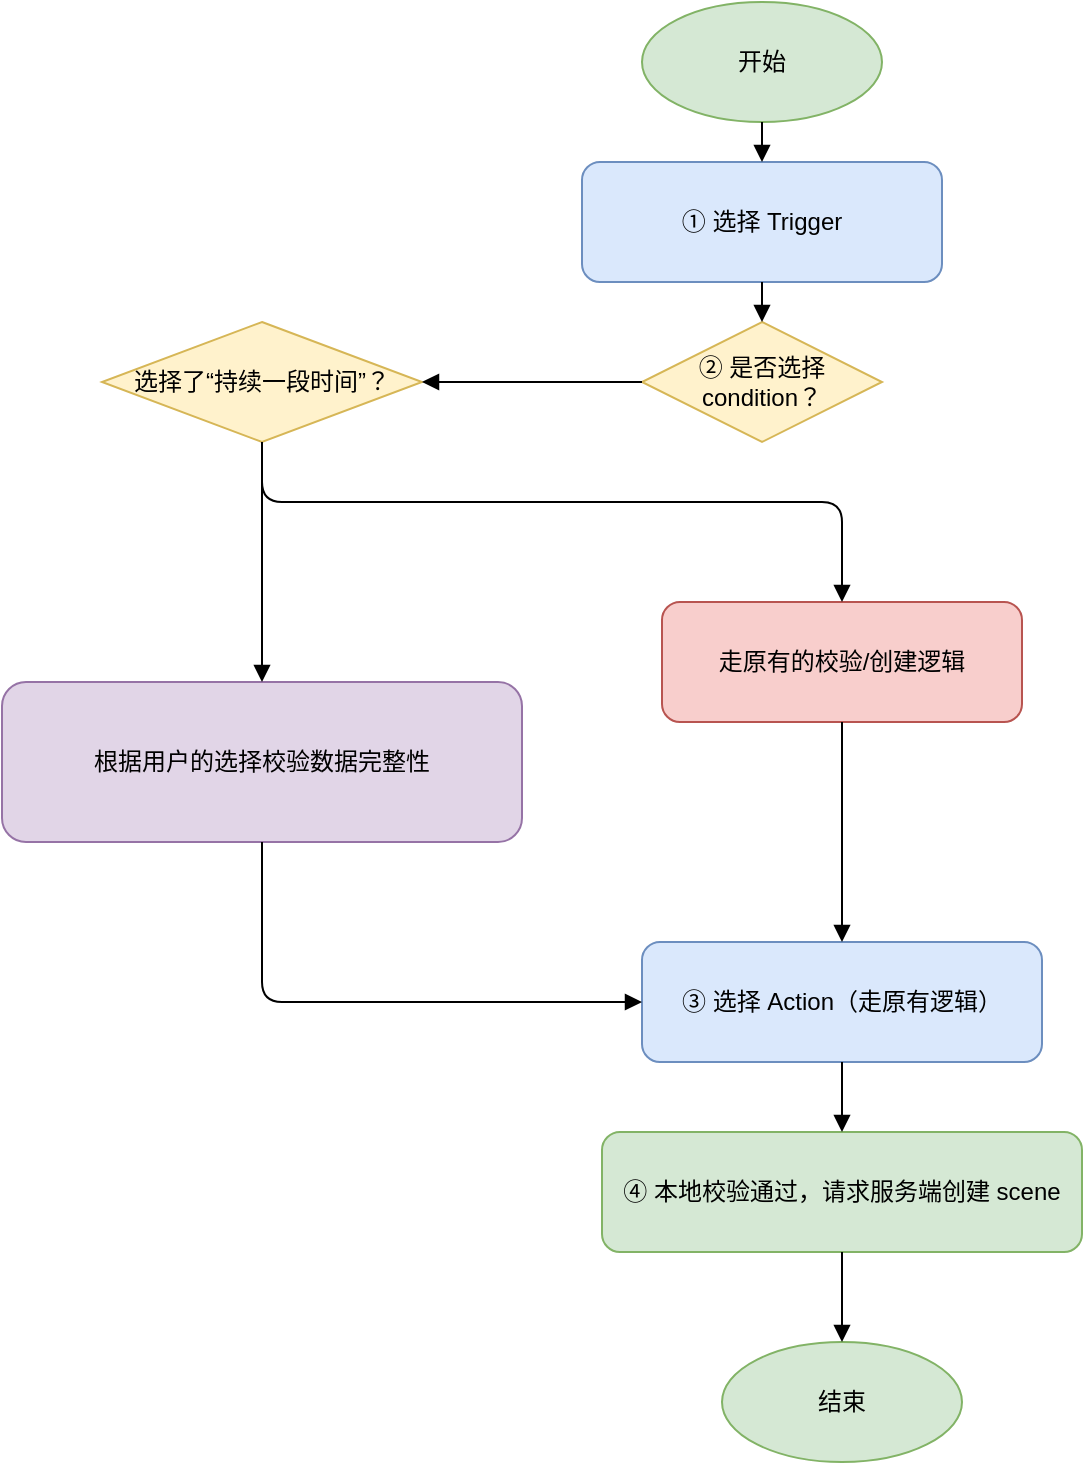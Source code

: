 <mxfile version="28.0.7">
  <diagram name="设备命名校验流程" id="6oob6z-n-mkgtFO_7ctP">
    <mxGraphModel dx="2253" dy="761" grid="1" gridSize="10" guides="1" tooltips="1" connect="1" arrows="1" fold="1" page="1" pageScale="1" pageWidth="827" pageHeight="1169" math="0" shadow="0">
      <root>
        <mxCell id="0" />
        <mxCell id="1" parent="0" />
        <mxCell id="ZZW7LxImDGQzBKNW6Znl-19" value="开始" style="ellipse;whiteSpace=wrap;html=1;fillColor=#d5e8d4;strokeColor=#82b366;" vertex="1" parent="1">
          <mxGeometry x="300" y="20" width="120" height="60" as="geometry" />
        </mxCell>
        <mxCell id="ZZW7LxImDGQzBKNW6Znl-20" value="① 选择 Trigger" style="rounded=1;whiteSpace=wrap;html=1;fillColor=#dae8fc;strokeColor=#6c8ebf;" vertex="1" parent="1">
          <mxGeometry x="270" y="100" width="180" height="60" as="geometry" />
        </mxCell>
        <mxCell id="ZZW7LxImDGQzBKNW6Znl-21" value="② 是否选择 condition？" style="rhombus;whiteSpace=wrap;html=1;fillColor=#fff2cc;strokeColor=#d6b656;" vertex="1" parent="1">
          <mxGeometry x="300" y="180" width="120" height="60" as="geometry" />
        </mxCell>
        <mxCell id="ZZW7LxImDGQzBKNW6Znl-22" value="选择了“持续一段时间”？" style="rhombus;whiteSpace=wrap;html=1;fillColor=#fff2cc;strokeColor=#d6b656;" vertex="1" parent="1">
          <mxGeometry x="30" y="180" width="160" height="60" as="geometry" />
        </mxCell>
        <mxCell id="ZZW7LxImDGQzBKNW6Znl-23" value="根据用户的选择校验数据完整性" style="rounded=1;whiteSpace=wrap;html=1;fillColor=#e1d5e7;strokeColor=#9673a6;" vertex="1" parent="1">
          <mxGeometry x="-20" y="360" width="260" height="80" as="geometry" />
        </mxCell>
        <mxCell id="ZZW7LxImDGQzBKNW6Znl-24" value="走原有的校验/创建逻辑" style="rounded=1;whiteSpace=wrap;html=1;fillColor=#f8cecc;strokeColor=#b85450;" vertex="1" parent="1">
          <mxGeometry x="310" y="320" width="180" height="60" as="geometry" />
        </mxCell>
        <mxCell id="ZZW7LxImDGQzBKNW6Znl-25" value="③ 选择 Action（走原有逻辑）" style="rounded=1;whiteSpace=wrap;html=1;fillColor=#dae8fc;strokeColor=#6c8ebf;" vertex="1" parent="1">
          <mxGeometry x="300" y="490" width="200" height="60" as="geometry" />
        </mxCell>
        <mxCell id="ZZW7LxImDGQzBKNW6Znl-26" value="④ 本地校验通过，请求服务端创建 scene" style="rounded=1;whiteSpace=wrap;html=1;fillColor=#d5e8d4;strokeColor=#82b366;" vertex="1" parent="1">
          <mxGeometry x="280" y="585" width="240" height="60" as="geometry" />
        </mxCell>
        <mxCell id="ZZW7LxImDGQzBKNW6Znl-27" value="结束" style="ellipse;whiteSpace=wrap;html=1;fillColor=#d5e8d4;strokeColor=#82b366;" vertex="1" parent="1">
          <mxGeometry x="340" y="690" width="120" height="60" as="geometry" />
        </mxCell>
        <mxCell id="ZZW7LxImDGQzBKNW6Znl-28" style="endArrow=block;" edge="1" parent="1" source="ZZW7LxImDGQzBKNW6Znl-19" target="ZZW7LxImDGQzBKNW6Znl-20">
          <mxGeometry relative="1" as="geometry" />
        </mxCell>
        <mxCell id="ZZW7LxImDGQzBKNW6Znl-29" style="endArrow=block;" edge="1" parent="1" source="ZZW7LxImDGQzBKNW6Znl-20" target="ZZW7LxImDGQzBKNW6Znl-21">
          <mxGeometry relative="1" as="geometry" />
        </mxCell>
        <mxCell id="ZZW7LxImDGQzBKNW6Znl-30" style="endArrow=block;" edge="1" parent="1" source="ZZW7LxImDGQzBKNW6Znl-21" target="ZZW7LxImDGQzBKNW6Znl-22">
          <mxGeometry relative="1" as="geometry" />
        </mxCell>
        <mxCell id="ZZW7LxImDGQzBKNW6Znl-31" style="endArrow=block;" edge="1" parent="1" source="ZZW7LxImDGQzBKNW6Znl-22" target="ZZW7LxImDGQzBKNW6Znl-23">
          <mxGeometry x="-0.5" relative="1" as="geometry" />
        </mxCell>
        <mxCell id="ZZW7LxImDGQzBKNW6Znl-32" style="endArrow=block;" edge="1" parent="1" source="ZZW7LxImDGQzBKNW6Znl-22" target="ZZW7LxImDGQzBKNW6Znl-24">
          <mxGeometry x="0.5" relative="1" as="geometry">
            <Array as="points">
              <mxPoint x="110" y="270" />
              <mxPoint x="400" y="270" />
            </Array>
          </mxGeometry>
        </mxCell>
        <mxCell id="ZZW7LxImDGQzBKNW6Znl-33" style="endArrow=block;" edge="1" parent="1" source="ZZW7LxImDGQzBKNW6Znl-23" target="ZZW7LxImDGQzBKNW6Znl-25">
          <mxGeometry relative="1" as="geometry">
            <Array as="points">
              <mxPoint x="110" y="520" />
            </Array>
          </mxGeometry>
        </mxCell>
        <mxCell id="ZZW7LxImDGQzBKNW6Znl-34" style="endArrow=block;" edge="1" parent="1" source="ZZW7LxImDGQzBKNW6Znl-24" target="ZZW7LxImDGQzBKNW6Znl-25">
          <mxGeometry relative="1" as="geometry" />
        </mxCell>
        <mxCell id="ZZW7LxImDGQzBKNW6Znl-35" style="endArrow=block;" edge="1" parent="1" source="ZZW7LxImDGQzBKNW6Znl-25" target="ZZW7LxImDGQzBKNW6Znl-26">
          <mxGeometry relative="1" as="geometry" />
        </mxCell>
        <mxCell id="ZZW7LxImDGQzBKNW6Znl-36" style="endArrow=block;" edge="1" parent="1" source="ZZW7LxImDGQzBKNW6Znl-26" target="ZZW7LxImDGQzBKNW6Znl-27">
          <mxGeometry relative="1" as="geometry" />
        </mxCell>
      </root>
    </mxGraphModel>
  </diagram>
</mxfile>
